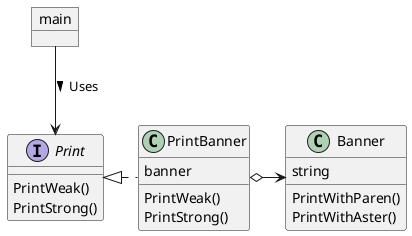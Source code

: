 @startuml
'https://plantuml.com/class-diagram

object main
interface Print {
    PrintWeak()
    PrintStrong()
}
class PrintBanner {
    banner
    PrintWeak()
    PrintStrong()
}
class Banner {
    string
    PrintWithParen()
    PrintWithAster()
}

main --> Print: Uses >
Print <|. PrintBanner
PrintBanner o-> Banner


@enduml